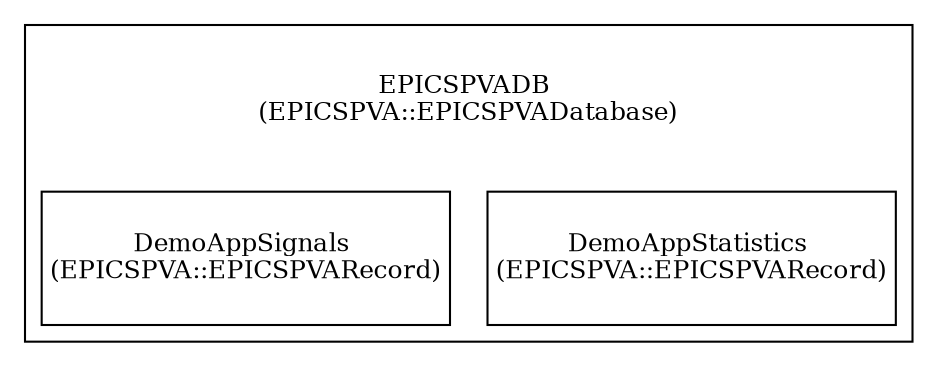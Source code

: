 digraph G {
bgcolor=white
subgraph cluster_EPICSPVADB {
label=<<TABLE border="0" cellborder="0"><TR><TD width="60" height="60"><font point-size="12">EPICSPVADB <BR/>(EPICSPVA::EPICSPVADatabase)</font></TD></TR></TABLE>>
EPICSPVADBDemoAppStatistics [margin=0, shape=box, style=filled, fillcolor=white, color=black,label=<<TABLE border="0" cellborder="0"><TR><TD width="60" height="60"><font point-size="12">DemoAppStatistics <BR/>(EPICSPVA::EPICSPVARecord)</font></TD></TR></TABLE>>]
EPICSPVADBDemoAppSignals [margin=0, shape=box, style=filled, fillcolor=white, color=black,label=<<TABLE border="0" cellborder="0"><TR><TD width="60" height="60"><font point-size="12">DemoAppSignals <BR/>(EPICSPVA::EPICSPVARecord)</font></TD></TR></TABLE>>]
}
}
